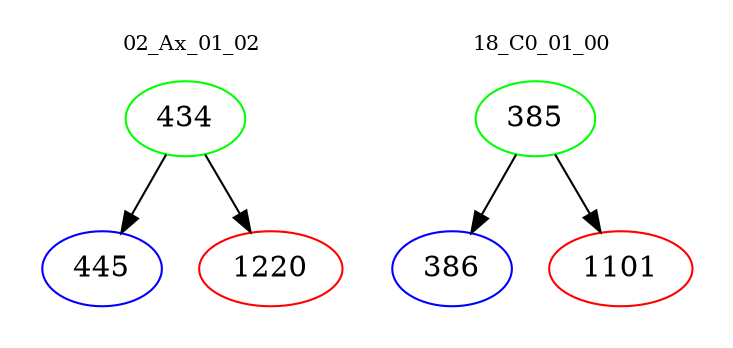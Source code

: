 digraph{
subgraph cluster_0 {
color = white
label = "02_Ax_01_02";
fontsize=10;
T0_434 [label="434", color="green"]
T0_434 -> T0_445 [color="black"]
T0_445 [label="445", color="blue"]
T0_434 -> T0_1220 [color="black"]
T0_1220 [label="1220", color="red"]
}
subgraph cluster_1 {
color = white
label = "18_C0_01_00";
fontsize=10;
T1_385 [label="385", color="green"]
T1_385 -> T1_386 [color="black"]
T1_386 [label="386", color="blue"]
T1_385 -> T1_1101 [color="black"]
T1_1101 [label="1101", color="red"]
}
}
